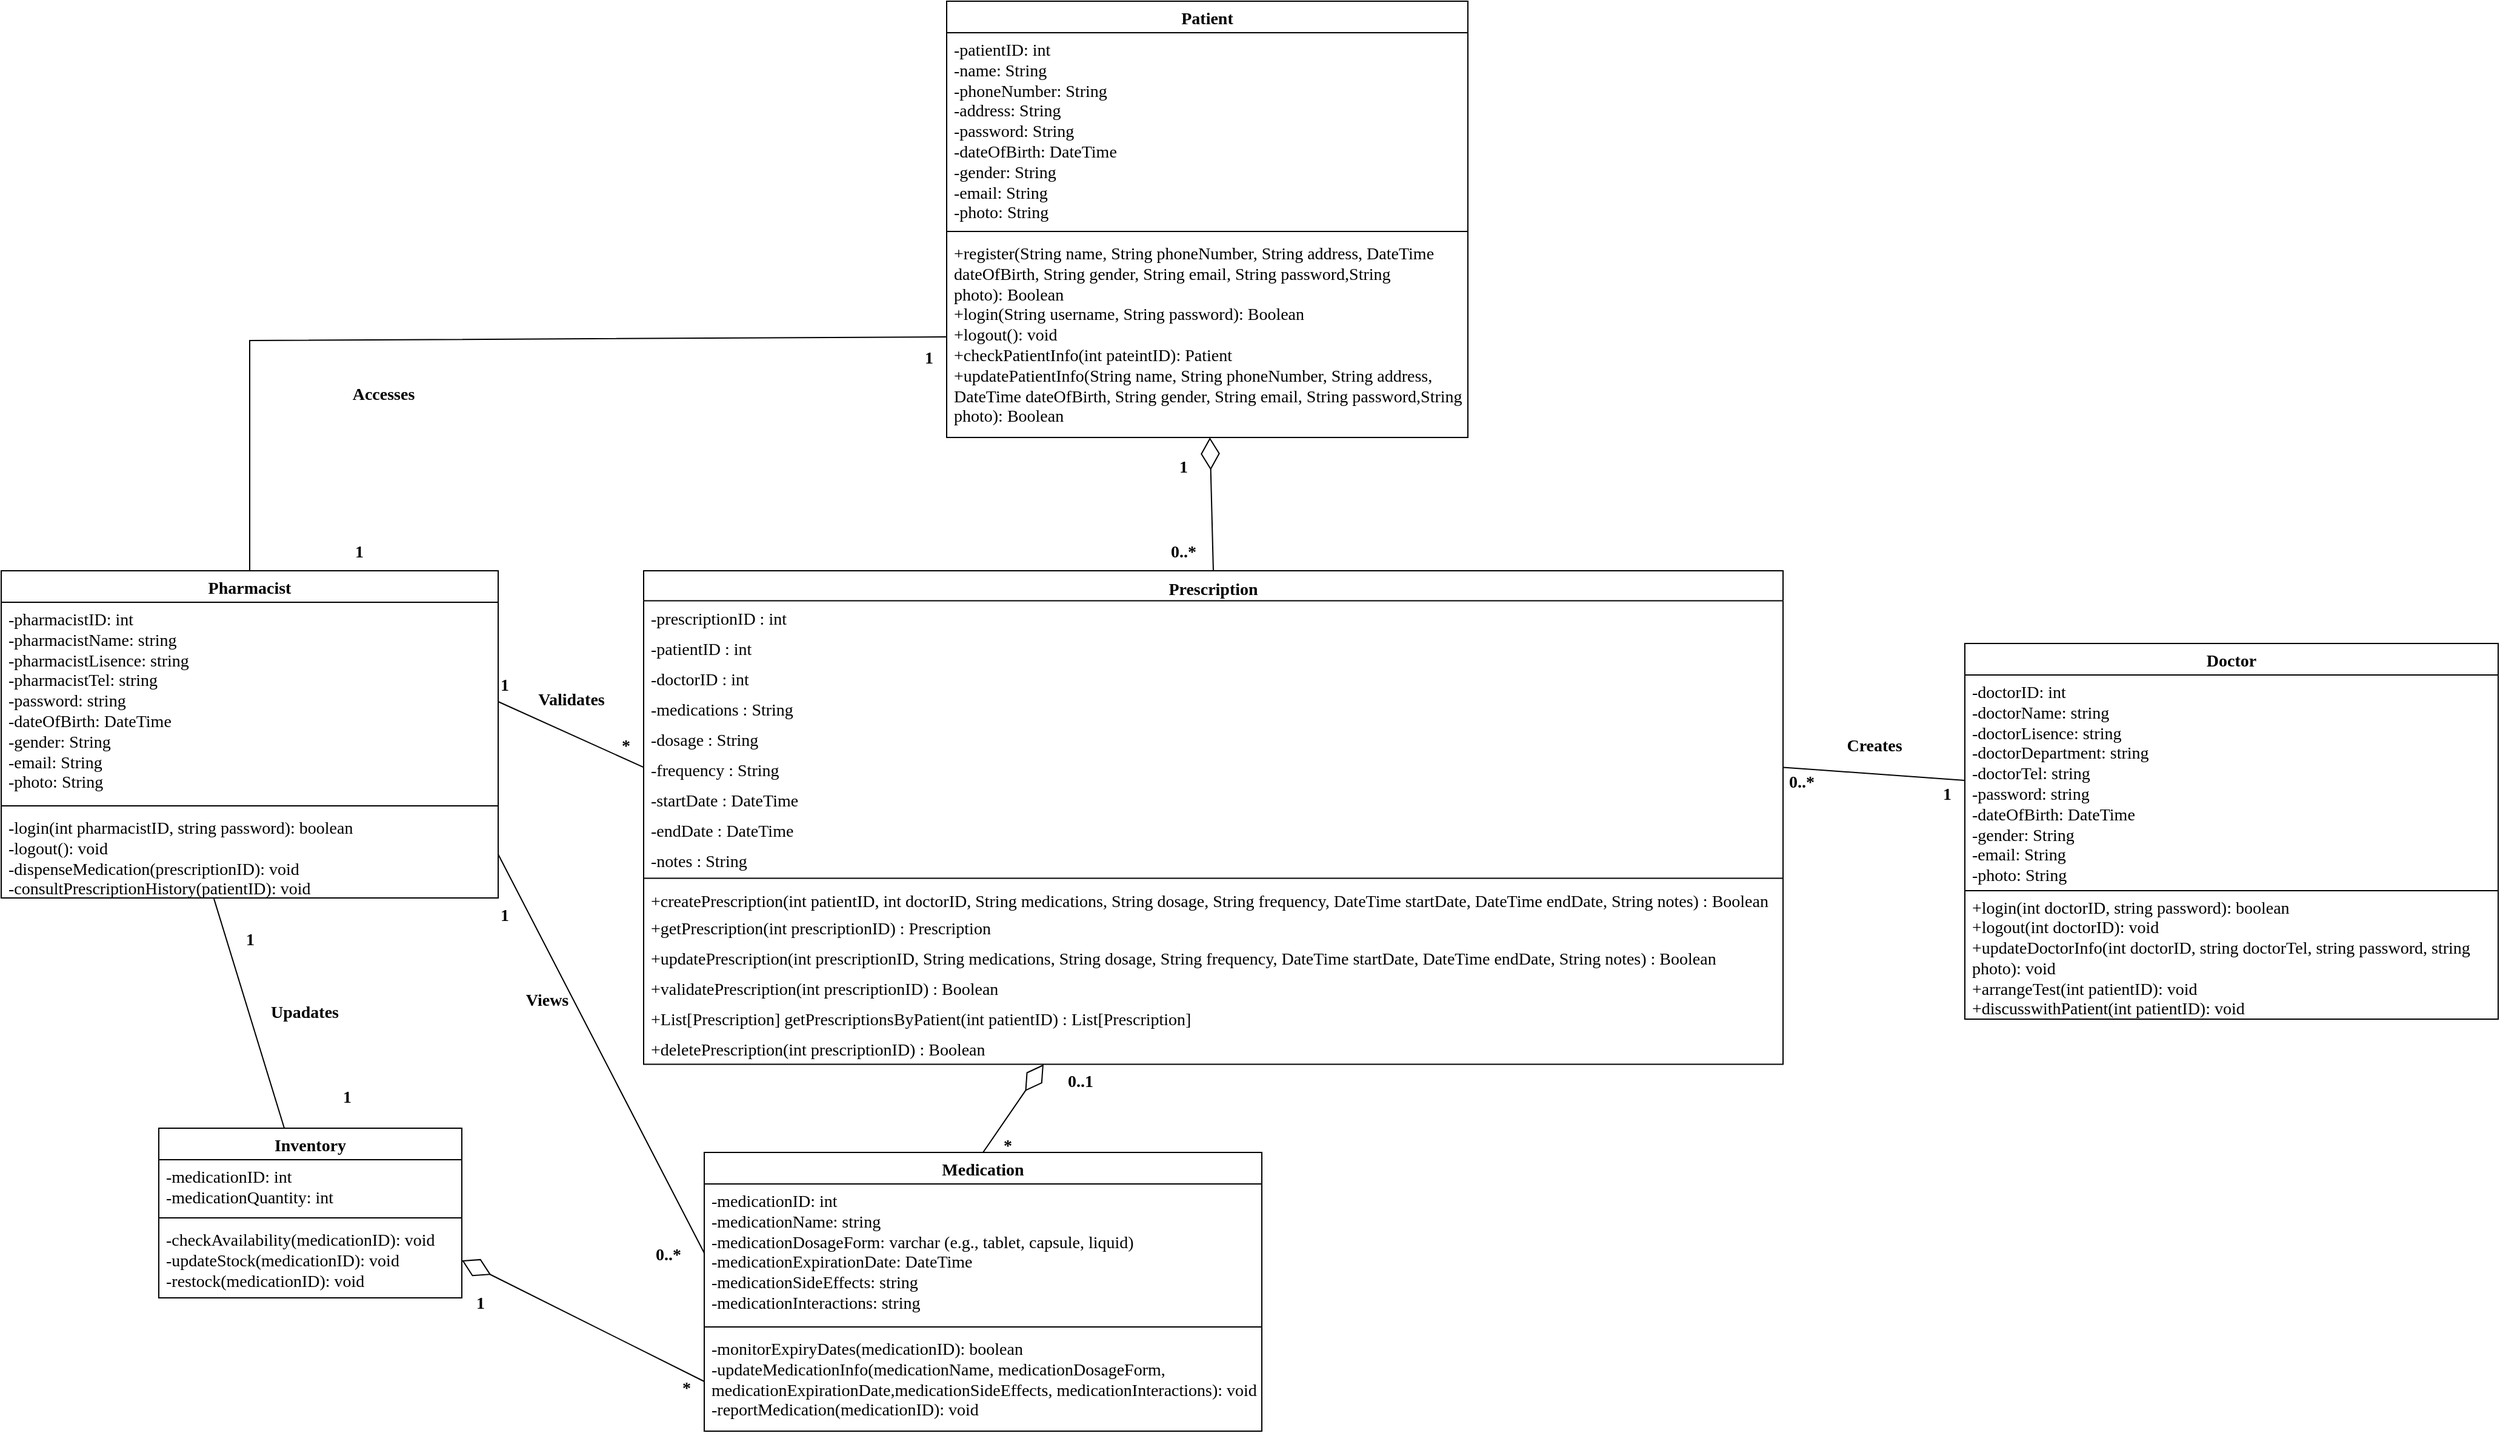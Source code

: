 <mxfile version="22.1.11" type="github">
  <diagram name="第 1 页" id="IFkGXs1P1i4UGobIEqxa">
    <mxGraphModel dx="2165" dy="1396" grid="1" gridSize="10" guides="1" tooltips="1" connect="1" arrows="1" fold="1" page="1" pageScale="1" pageWidth="1169" pageHeight="827" math="0" shadow="0">
      <root>
        <mxCell id="0" />
        <mxCell id="1" parent="0" />
        <mxCell id="cFKn5J2XUhD-Bvyqx_Qe-1" value="Medication" style="swimlane;fontStyle=1;align=center;verticalAlign=top;childLayout=stackLayout;horizontal=1;startSize=26;horizontalStack=0;resizeParent=1;resizeParentMax=0;resizeLast=0;collapsible=1;marginBottom=0;whiteSpace=wrap;html=1;fontFamily=Times New Roman;fontSize=14;" parent="1" vertex="1">
          <mxGeometry x="350" y="160" width="460" height="230" as="geometry" />
        </mxCell>
        <mxCell id="cFKn5J2XUhD-Bvyqx_Qe-2" value="-medicationID:&amp;nbsp;int&lt;br&gt;-medicationName: string&lt;br style=&quot;font-size: 14px;&quot;&gt;-medicationDosageForm: varchar (e.g., tablet, capsule, liquid)&lt;br style=&quot;font-size: 14px;&quot;&gt;-medicationExpirationDate: DateTime&lt;br&gt;-medicationSideEffects: string&lt;br&gt;-medicationInteractions: string" style="text;strokeColor=none;fillColor=none;align=left;verticalAlign=top;spacingLeft=4;spacingRight=4;overflow=hidden;rotatable=0;points=[[0,0.5],[1,0.5]];portConstraint=eastwest;whiteSpace=wrap;html=1;fontFamily=Times New Roman;fontSize=14;" parent="cFKn5J2XUhD-Bvyqx_Qe-1" vertex="1">
          <mxGeometry y="26" width="460" height="114" as="geometry" />
        </mxCell>
        <mxCell id="cFKn5J2XUhD-Bvyqx_Qe-3" value="" style="line;strokeWidth=1;fillColor=none;align=left;verticalAlign=middle;spacingTop=-1;spacingLeft=3;spacingRight=3;rotatable=0;labelPosition=right;points=[];portConstraint=eastwest;strokeColor=inherit;" parent="cFKn5J2XUhD-Bvyqx_Qe-1" vertex="1">
          <mxGeometry y="140" width="460" height="8" as="geometry" />
        </mxCell>
        <mxCell id="cFKn5J2XUhD-Bvyqx_Qe-4" value="-monitorExpiryDates(medicationID):&amp;nbsp;boolean&lt;br&gt;-updateMedicationInfo(medicationName, medicationDosageForm, medicationExpirationDate,medicationSideEffects, medicationInteractions):&amp;nbsp;void&lt;br&gt;-reportMedication(medicationID):&amp;nbsp;void" style="text;strokeColor=none;fillColor=none;align=left;verticalAlign=top;spacingLeft=4;spacingRight=4;overflow=hidden;rotatable=0;points=[[0,0.5],[1,0.5]];portConstraint=eastwest;whiteSpace=wrap;html=1;fontFamily=Times New Roman;fontSize=14;" parent="cFKn5J2XUhD-Bvyqx_Qe-1" vertex="1">
          <mxGeometry y="148" width="460" height="82" as="geometry" />
        </mxCell>
        <mxCell id="cFKn5J2XUhD-Bvyqx_Qe-5" value="Inventory" style="swimlane;fontStyle=1;align=center;verticalAlign=top;childLayout=stackLayout;horizontal=1;startSize=26;horizontalStack=0;resizeParent=1;resizeParentMax=0;resizeLast=0;collapsible=1;marginBottom=0;whiteSpace=wrap;html=1;fontFamily=Times New Roman;fontSize=14;" parent="1" vertex="1">
          <mxGeometry x="-100" y="140" width="250" height="140" as="geometry" />
        </mxCell>
        <mxCell id="cFKn5J2XUhD-Bvyqx_Qe-6" value="-medicationID: int&lt;br style=&quot;font-size: 14px;&quot;&gt;-medicationQuantity: int" style="text;strokeColor=none;fillColor=none;align=left;verticalAlign=top;spacingLeft=4;spacingRight=4;overflow=hidden;rotatable=0;points=[[0,0.5],[1,0.5]];portConstraint=eastwest;whiteSpace=wrap;html=1;fontFamily=Times New Roman;fontSize=14;" parent="cFKn5J2XUhD-Bvyqx_Qe-5" vertex="1">
          <mxGeometry y="26" width="250" height="44" as="geometry" />
        </mxCell>
        <mxCell id="cFKn5J2XUhD-Bvyqx_Qe-7" value="" style="line;strokeWidth=1;fillColor=none;align=left;verticalAlign=middle;spacingTop=-1;spacingLeft=3;spacingRight=3;rotatable=0;labelPosition=right;points=[];portConstraint=eastwest;strokeColor=inherit;" parent="cFKn5J2XUhD-Bvyqx_Qe-5" vertex="1">
          <mxGeometry y="70" width="250" height="8" as="geometry" />
        </mxCell>
        <mxCell id="cFKn5J2XUhD-Bvyqx_Qe-8" value="-checkAvailability(medicationID): void&lt;br&gt;-updateStock(medicationID): void&lt;br&gt;-restock(medicationID): void" style="text;strokeColor=none;fillColor=none;align=left;verticalAlign=top;spacingLeft=4;spacingRight=4;overflow=hidden;rotatable=0;points=[[0,0.5],[1,0.5]];portConstraint=eastwest;whiteSpace=wrap;html=1;fontFamily=Times New Roman;fontSize=14;" parent="cFKn5J2XUhD-Bvyqx_Qe-5" vertex="1">
          <mxGeometry y="78" width="250" height="62" as="geometry" />
        </mxCell>
        <mxCell id="cFKn5J2XUhD-Bvyqx_Qe-9" value="&lt;font style=&quot;font-size: 14px;&quot; face=&quot;Times New Roman&quot;&gt;Pharmacist&lt;/font&gt;" style="swimlane;fontStyle=1;align=center;verticalAlign=top;childLayout=stackLayout;horizontal=1;startSize=26;horizontalStack=0;resizeParent=1;resizeParentMax=0;resizeLast=0;collapsible=1;marginBottom=0;whiteSpace=wrap;html=1;" parent="1" vertex="1">
          <mxGeometry x="-230" y="-320" width="410" height="270" as="geometry" />
        </mxCell>
        <mxCell id="cFKn5J2XUhD-Bvyqx_Qe-10" value="-pharmacistID: int&lt;br&gt;-pharmacistName: string&lt;br style=&quot;font-size: 14px;&quot;&gt;-pharmacistLisence: string&lt;br&gt;-pharmacistTel: string&lt;br&gt;-password: string&lt;br&gt;-dateOfBirth: DateTime&amp;nbsp;&lt;br style=&quot;border-color: var(--border-color);&quot;&gt;-gender: String&amp;nbsp;&lt;br style=&quot;border-color: var(--border-color);&quot;&gt;-email: String&amp;nbsp;&lt;br style=&quot;border-color: var(--border-color);&quot;&gt;-photo: String&amp;nbsp;" style="text;strokeColor=none;fillColor=none;align=left;verticalAlign=top;spacingLeft=4;spacingRight=4;overflow=hidden;rotatable=0;points=[[0,0.5],[1,0.5]];portConstraint=eastwest;whiteSpace=wrap;html=1;fontFamily=Times New Roman;fontSize=14;" parent="cFKn5J2XUhD-Bvyqx_Qe-9" vertex="1">
          <mxGeometry y="26" width="410" height="164" as="geometry" />
        </mxCell>
        <mxCell id="cFKn5J2XUhD-Bvyqx_Qe-11" value="" style="line;strokeWidth=1;fillColor=none;align=left;verticalAlign=middle;spacingTop=-1;spacingLeft=3;spacingRight=3;rotatable=0;labelPosition=right;points=[];portConstraint=eastwest;strokeColor=inherit;" parent="cFKn5J2XUhD-Bvyqx_Qe-9" vertex="1">
          <mxGeometry y="190" width="410" height="8" as="geometry" />
        </mxCell>
        <mxCell id="cFKn5J2XUhD-Bvyqx_Qe-12" value="&lt;font style=&quot;font-size: 14px;&quot;&gt;-login(int pharmacistID, string password): boolean&lt;br style=&quot;border-color: var(--border-color);&quot;&gt;-logout(): void&lt;br&gt;-dispenseMedication(prescriptionID): void&lt;br style=&quot;font-size: 14px;&quot;&gt;&lt;/font&gt;&lt;font style=&quot;font-size: 14px;&quot;&gt;-consultPrescriptionHistory(patientID): void&lt;br&gt;&lt;br&gt;&lt;br style=&quot;font-size: 14px;&quot;&gt;&lt;/font&gt;" style="text;strokeColor=none;fillColor=none;align=left;verticalAlign=top;spacingLeft=4;spacingRight=4;overflow=hidden;rotatable=0;points=[[0,0.5],[1,0.5]];portConstraint=eastwest;whiteSpace=wrap;html=1;fontFamily=Times New Roman;fontSize=14;" parent="cFKn5J2XUhD-Bvyqx_Qe-9" vertex="1">
          <mxGeometry y="198" width="410" height="72" as="geometry" />
        </mxCell>
        <mxCell id="cFKn5J2XUhD-Bvyqx_Qe-13" value="" style="endArrow=diamondThin;endFill=0;endSize=24;html=1;rounded=0;entryX=1;entryY=0.5;entryDx=0;entryDy=0;exitX=0;exitY=0.5;exitDx=0;exitDy=0;" parent="1" source="cFKn5J2XUhD-Bvyqx_Qe-4" target="cFKn5J2XUhD-Bvyqx_Qe-8" edge="1">
          <mxGeometry width="160" relative="1" as="geometry">
            <mxPoint x="840" y="45" as="sourcePoint" />
            <mxPoint x="910" y="125" as="targetPoint" />
            <Array as="points" />
          </mxGeometry>
        </mxCell>
        <mxCell id="cFKn5J2XUhD-Bvyqx_Qe-14" value="*" style="text;html=1;align=center;verticalAlign=middle;resizable=0;points=[];autosize=1;strokeColor=none;fillColor=none;fontFamily=Times New Roman;fontSize=14;fontStyle=1" parent="1" vertex="1">
          <mxGeometry x="585" y="140" width="30" height="30" as="geometry" />
        </mxCell>
        <mxCell id="cFKn5J2XUhD-Bvyqx_Qe-15" value="0..1" style="text;html=1;align=center;verticalAlign=middle;resizable=0;points=[];autosize=1;strokeColor=none;fillColor=none;fontSize=14;fontFamily=Times New Roman;fontStyle=1" parent="1" vertex="1">
          <mxGeometry x="640" y="87.31" width="40" height="30" as="geometry" />
        </mxCell>
        <mxCell id="cFKn5J2XUhD-Bvyqx_Qe-16" value="1" style="text;html=1;align=center;verticalAlign=middle;resizable=0;points=[];autosize=1;strokeColor=none;fillColor=none;fontFamily=Times New Roman;fontStyle=1;fontSize=14;" parent="1" vertex="1">
          <mxGeometry x="150" y="270" width="30" height="30" as="geometry" />
        </mxCell>
        <mxCell id="cFKn5J2XUhD-Bvyqx_Qe-17" value="*" style="text;html=1;align=center;verticalAlign=middle;resizable=0;points=[];autosize=1;strokeColor=none;fillColor=none;fontFamily=Times New Roman;fontSize=14;fontStyle=1" parent="1" vertex="1">
          <mxGeometry x="270" y="-190" width="30" height="30" as="geometry" />
        </mxCell>
        <mxCell id="cFKn5J2XUhD-Bvyqx_Qe-24" value="" style="endArrow=diamondThin;endFill=0;endSize=24;html=1;rounded=0;exitX=0.5;exitY=0;exitDx=0;exitDy=0;" parent="1" source="cFKn5J2XUhD-Bvyqx_Qe-1" edge="1">
          <mxGeometry width="160" relative="1" as="geometry">
            <mxPoint x="685" y="-30" as="sourcePoint" />
            <mxPoint x="629.979" y="87.307" as="targetPoint" />
          </mxGeometry>
        </mxCell>
        <mxCell id="cFKn5J2XUhD-Bvyqx_Qe-26" value="&lt;font style=&quot;font-size: 14px;&quot; face=&quot;Times New Roman&quot;&gt;Doctor&lt;/font&gt;" style="swimlane;fontStyle=1;align=center;verticalAlign=top;childLayout=stackLayout;horizontal=1;startSize=26;horizontalStack=0;resizeParent=1;resizeParentMax=0;resizeLast=0;collapsible=1;marginBottom=0;whiteSpace=wrap;html=1;" parent="1" vertex="1">
          <mxGeometry x="1390" y="-260" width="440" height="310" as="geometry" />
        </mxCell>
        <mxCell id="cFKn5J2XUhD-Bvyqx_Qe-27" value="-doctorID: int&lt;br style=&quot;border-color: var(--border-color);&quot;&gt;-doctorName: string&lt;br&gt;-doctorLisence: string&lt;br style=&quot;font-size: 14px;&quot;&gt;-doctorDepartment: string&lt;br style=&quot;font-size: 14px;&quot;&gt;-doctorTel: string&lt;br&gt;-password: string&lt;br&gt;-dateOfBirth: DateTime&amp;nbsp;&lt;br style=&quot;border-color: var(--border-color);&quot;&gt;-gender: String&amp;nbsp;&lt;br style=&quot;border-color: var(--border-color);&quot;&gt;-email: String&amp;nbsp;&lt;br style=&quot;border-color: var(--border-color);&quot;&gt;-photo: String&amp;nbsp;" style="text;strokeColor=none;fillColor=none;align=left;verticalAlign=top;spacingLeft=4;spacingRight=4;overflow=hidden;rotatable=0;points=[[0,0.5],[1,0.5]];portConstraint=eastwest;whiteSpace=wrap;html=1;fontFamily=Times New Roman;fontStyle=0;fontSize=14;" parent="cFKn5J2XUhD-Bvyqx_Qe-26" vertex="1">
          <mxGeometry y="26" width="440" height="174" as="geometry" />
        </mxCell>
        <mxCell id="cFKn5J2XUhD-Bvyqx_Qe-28" value="" style="line;strokeWidth=1;fillColor=none;align=left;verticalAlign=middle;spacingTop=-1;spacingLeft=3;spacingRight=3;rotatable=0;labelPosition=right;points=[];portConstraint=eastwest;strokeColor=inherit;" parent="cFKn5J2XUhD-Bvyqx_Qe-26" vertex="1">
          <mxGeometry y="200" width="440" height="8" as="geometry" />
        </mxCell>
        <mxCell id="cFKn5J2XUhD-Bvyqx_Qe-29" value="+login(int&amp;nbsp;doctorID, string&amp;nbsp;password):&amp;nbsp;boolean&lt;br&gt;+logout(int doctorID):&amp;nbsp;void&lt;br style=&quot;font-size: 14px;&quot;&gt;+updateDoctorInfo(int doctorID, string doctorTel, string password, string photo):&amp;nbsp;void&lt;br style=&quot;font-size: 14px;&quot;&gt;+arrangeTest(int patientID):&amp;nbsp;void&lt;br&gt;+discusswithPatient(int patientID): void" style="text;strokeColor=none;fillColor=none;align=left;verticalAlign=middle;spacingLeft=4;spacingRight=4;overflow=hidden;rotatable=0;points=[[0,0.5],[1,0.5]];portConstraint=eastwest;whiteSpace=wrap;html=1;fontSize=14;fontFamily=Times New Roman;" parent="cFKn5J2XUhD-Bvyqx_Qe-26" vertex="1">
          <mxGeometry y="208" width="440" height="102" as="geometry" />
        </mxCell>
        <mxCell id="cFKn5J2XUhD-Bvyqx_Qe-36" value="1" style="text;html=1;align=center;verticalAlign=middle;resizable=0;points=[];autosize=1;strokeColor=none;fillColor=none;fontFamily=Times New Roman;fontStyle=1;fontSize=14;" parent="1" vertex="1">
          <mxGeometry x="730" y="-420" width="30" height="30" as="geometry" />
        </mxCell>
        <mxCell id="cFKn5J2XUhD-Bvyqx_Qe-37" value="0..*" style="text;html=1;align=center;verticalAlign=middle;resizable=0;points=[];autosize=1;strokeColor=none;fillColor=none;fontStyle=1;fontFamily=Times New Roman;fontSize=14;" parent="1" vertex="1">
          <mxGeometry x="725" y="-350" width="40" height="30" as="geometry" />
        </mxCell>
        <mxCell id="cFKn5J2XUhD-Bvyqx_Qe-38" value="" style="endArrow=none;html=1;rounded=0;exitX=1;exitY=0.5;exitDx=0;exitDy=0;entryX=0;entryY=0.5;entryDx=0;entryDy=0;" parent="1" source="cFKn5J2XUhD-Bvyqx_Qe-10" edge="1">
          <mxGeometry width="50" height="50" relative="1" as="geometry">
            <mxPoint x="340" y="-140" as="sourcePoint" />
            <mxPoint x="300" y="-157.812" as="targetPoint" />
          </mxGeometry>
        </mxCell>
        <mxCell id="cFKn5J2XUhD-Bvyqx_Qe-39" value="Validates" style="edgeLabel;html=1;align=center;verticalAlign=middle;resizable=0;points=[];fontFamily=Times New Roman;fontStyle=1;fontSize=14;" parent="cFKn5J2XUhD-Bvyqx_Qe-38" vertex="1" connectable="0">
          <mxGeometry x="-0.131" y="2" relative="1" as="geometry">
            <mxPoint x="7" y="-23" as="offset" />
          </mxGeometry>
        </mxCell>
        <mxCell id="cFKn5J2XUhD-Bvyqx_Qe-40" value="" style="endArrow=none;html=1;rounded=0;exitX=1;exitY=0.5;exitDx=0;exitDy=0;entryX=0;entryY=0.5;entryDx=0;entryDy=0;" parent="1" source="cFKn5J2XUhD-Bvyqx_Qe-12" target="cFKn5J2XUhD-Bvyqx_Qe-2" edge="1">
          <mxGeometry width="50" height="50" relative="1" as="geometry">
            <mxPoint x="340" y="-50" as="sourcePoint" />
            <mxPoint x="390" y="-100" as="targetPoint" />
            <Array as="points" />
          </mxGeometry>
        </mxCell>
        <mxCell id="cFKn5J2XUhD-Bvyqx_Qe-41" value="Views" style="text;html=1;align=center;verticalAlign=middle;resizable=0;points=[];autosize=1;strokeColor=none;fillColor=none;fontFamily=Times New Roman;fontStyle=1;fontSize=14;" parent="1" vertex="1">
          <mxGeometry x="190" y="20" width="60" height="30" as="geometry" />
        </mxCell>
        <mxCell id="cFKn5J2XUhD-Bvyqx_Qe-42" value="" style="endArrow=none;html=1;rounded=0;entryX=0.428;entryY=1.008;entryDx=0;entryDy=0;entryPerimeter=0;" parent="1" target="cFKn5J2XUhD-Bvyqx_Qe-12" edge="1" source="cFKn5J2XUhD-Bvyqx_Qe-5">
          <mxGeometry width="50" height="50" relative="1" as="geometry">
            <mxPoint x="30" as="sourcePoint" />
            <mxPoint x="390" y="-100" as="targetPoint" />
          </mxGeometry>
        </mxCell>
        <mxCell id="cFKn5J2XUhD-Bvyqx_Qe-43" value="Upadates" style="text;html=1;align=center;verticalAlign=middle;resizable=0;points=[];autosize=1;strokeColor=none;fillColor=none;fontFamily=Times New Roman;fontStyle=1;fontSize=14;" parent="1" vertex="1">
          <mxGeometry x="-20" y="30" width="80" height="30" as="geometry" />
        </mxCell>
        <mxCell id="cFKn5J2XUhD-Bvyqx_Qe-44" value="1" style="text;html=1;align=center;verticalAlign=middle;resizable=0;points=[];autosize=1;strokeColor=none;fillColor=none;fontFamily=Times New Roman;fontStyle=1;fontSize=14;" parent="1" vertex="1">
          <mxGeometry x="170" y="-50" width="30" height="30" as="geometry" />
        </mxCell>
        <mxCell id="cFKn5J2XUhD-Bvyqx_Qe-46" value="1" style="text;html=1;align=center;verticalAlign=middle;resizable=0;points=[];autosize=1;strokeColor=none;fillColor=none;fontFamily=Times New Roman;fontStyle=1;fontSize=14;" parent="1" vertex="1">
          <mxGeometry x="-40" y="-30" width="30" height="30" as="geometry" />
        </mxCell>
        <mxCell id="cFKn5J2XUhD-Bvyqx_Qe-47" value="" style="endArrow=diamondThin;endFill=0;endSize=24;html=1;rounded=0;exitX=0.5;exitY=0;exitDx=0;exitDy=0;" parent="1" target="cFYMwrhWfDiPG1Qy6Kb4-4" edge="1">
          <mxGeometry width="160" relative="1" as="geometry">
            <mxPoint x="770.0" y="-320" as="sourcePoint" />
            <mxPoint x="479.762" y="-390" as="targetPoint" />
          </mxGeometry>
        </mxCell>
        <mxCell id="cFKn5J2XUhD-Bvyqx_Qe-48" value="1" style="text;html=1;align=center;verticalAlign=middle;resizable=0;points=[];autosize=1;strokeColor=none;fillColor=none;fontStyle=1;fontFamily=Times New Roman;fontSize=14;" parent="1" vertex="1">
          <mxGeometry x="40" y="100" width="30" height="30" as="geometry" />
        </mxCell>
        <mxCell id="cFKn5J2XUhD-Bvyqx_Qe-49" value="*" style="text;html=1;align=center;verticalAlign=middle;resizable=0;points=[];autosize=1;strokeColor=none;fillColor=none;fontFamily=Times New Roman;fontSize=14;fontStyle=1" parent="1" vertex="1">
          <mxGeometry x="320" y="340" width="30" height="30" as="geometry" />
        </mxCell>
        <mxCell id="cFKn5J2XUhD-Bvyqx_Qe-50" value="1" style="text;html=1;align=center;verticalAlign=middle;resizable=0;points=[];autosize=1;strokeColor=none;fillColor=none;fontFamily=Times New Roman;fontStyle=1;fontSize=14;" parent="1" vertex="1">
          <mxGeometry x="170" y="-240" width="30" height="30" as="geometry" />
        </mxCell>
        <mxCell id="cFKn5J2XUhD-Bvyqx_Qe-51" value="0..*" style="text;html=1;align=center;verticalAlign=middle;resizable=0;points=[];autosize=1;strokeColor=none;fillColor=none;fontFamily=Times New Roman;fontSize=14;fontStyle=1" parent="1" vertex="1">
          <mxGeometry x="300" y="230" width="40" height="30" as="geometry" />
        </mxCell>
        <mxCell id="cFKn5J2XUhD-Bvyqx_Qe-52" value="" style="endArrow=none;html=1;rounded=0;entryX=0;entryY=0.5;entryDx=0;entryDy=0;exitX=1;exitY=0.5;exitDx=0;exitDy=0;" parent="1" target="cFKn5J2XUhD-Bvyqx_Qe-27" edge="1">
          <mxGeometry width="50" height="50" relative="1" as="geometry">
            <mxPoint x="1240.0" y="-157.812" as="sourcePoint" />
            <mxPoint x="390" y="-190" as="targetPoint" />
          </mxGeometry>
        </mxCell>
        <mxCell id="cFKn5J2XUhD-Bvyqx_Qe-53" value="Creates" style="text;html=1;align=center;verticalAlign=middle;resizable=0;points=[];autosize=1;strokeColor=none;fillColor=none;fontStyle=1;fontFamily=Times New Roman;fontSize=14;" parent="1" vertex="1">
          <mxGeometry x="1280" y="-190" width="70" height="30" as="geometry" />
        </mxCell>
        <mxCell id="cFKn5J2XUhD-Bvyqx_Qe-54" value="1" style="text;html=1;align=center;verticalAlign=middle;resizable=0;points=[];autosize=1;strokeColor=none;fillColor=none;fontStyle=1;fontFamily=Times New Roman;fontSize=14;" parent="1" vertex="1">
          <mxGeometry x="1360" y="-150" width="30" height="30" as="geometry" />
        </mxCell>
        <mxCell id="cFKn5J2XUhD-Bvyqx_Qe-55" value="0..*" style="text;html=1;align=center;verticalAlign=middle;resizable=0;points=[];autosize=1;strokeColor=none;fillColor=none;fontFamily=Times New Roman;fontSize=14;fontStyle=1" parent="1" vertex="1">
          <mxGeometry x="1235" y="-160" width="40" height="30" as="geometry" />
        </mxCell>
        <mxCell id="cFKn5J2XUhD-Bvyqx_Qe-57" value="" style="endArrow=none;html=1;rounded=0;entryX=0;entryY=0.5;entryDx=0;entryDy=0;exitX=0.5;exitY=0;exitDx=0;exitDy=0;" parent="1" source="cFKn5J2XUhD-Bvyqx_Qe-9" target="cFYMwrhWfDiPG1Qy6Kb4-4" edge="1">
          <mxGeometry width="50" height="50" relative="1" as="geometry">
            <mxPoint x="340" y="-320" as="sourcePoint" />
            <mxPoint x="320" y="-557" as="targetPoint" />
            <Array as="points">
              <mxPoint x="-25" y="-510" />
            </Array>
          </mxGeometry>
        </mxCell>
        <mxCell id="cFKn5J2XUhD-Bvyqx_Qe-58" value="1" style="text;html=1;align=center;verticalAlign=middle;resizable=0;points=[];autosize=1;strokeColor=none;fillColor=none;fontFamily=Times New Roman;fontStyle=1;fontSize=14;" parent="1" vertex="1">
          <mxGeometry x="50" y="-350" width="30" height="30" as="geometry" />
        </mxCell>
        <mxCell id="cFKn5J2XUhD-Bvyqx_Qe-59" value="1" style="text;html=1;align=center;verticalAlign=middle;resizable=0;points=[];autosize=1;strokeColor=none;fillColor=none;fontFamily=Times New Roman;fontStyle=1;fontSize=14;" parent="1" vertex="1">
          <mxGeometry x="520" y="-510" width="30" height="30" as="geometry" />
        </mxCell>
        <mxCell id="cFKn5J2XUhD-Bvyqx_Qe-60" value="Accesses" style="text;html=1;align=center;verticalAlign=middle;resizable=0;points=[];autosize=1;strokeColor=none;fillColor=none;fontFamily=Times New Roman;fontStyle=1;fontSize=14;" parent="1" vertex="1">
          <mxGeometry x="50" y="-480" width="70" height="30" as="geometry" />
        </mxCell>
        <mxCell id="cFYMwrhWfDiPG1Qy6Kb4-1" value="Patient" style="swimlane;fontStyle=1;align=center;verticalAlign=top;childLayout=stackLayout;horizontal=1;startSize=26;horizontalStack=0;resizeParent=1;resizeParentMax=0;resizeLast=0;collapsible=1;marginBottom=0;whiteSpace=wrap;html=1;fontFamily=Times New Roman;fontSize=14;" vertex="1" parent="1">
          <mxGeometry x="550" y="-790" width="430" height="360" as="geometry" />
        </mxCell>
        <mxCell id="cFYMwrhWfDiPG1Qy6Kb4-2" value="&lt;font style=&quot;font-size: 14px;&quot;&gt;        -patientID: int&lt;br style=&quot;&quot;&gt;-name: String&amp;nbsp;&lt;br style=&quot;&quot;&gt;-phoneNumber: String&amp;nbsp;&lt;br style=&quot;&quot;&gt;-address: String&amp;nbsp;&lt;br style=&quot;&quot;&gt;-password: String&amp;nbsp;&lt;br style=&quot;&quot;&gt;-dateOfBirth: DateTime&amp;nbsp;&lt;br style=&quot;&quot;&gt;-gender: String&amp;nbsp;&lt;br style=&quot;&quot;&gt;-email: String&amp;nbsp;&lt;br style=&quot;&quot;&gt;        -photo: String&amp;nbsp;&lt;/font&gt;" style="text;strokeColor=none;fillColor=none;align=left;verticalAlign=top;spacingLeft=4;spacingRight=4;overflow=hidden;rotatable=0;points=[[0,0.5],[1,0.5]];portConstraint=eastwest;whiteSpace=wrap;html=1;fontFamily=Times New Roman;fontSize=12;" vertex="1" parent="cFYMwrhWfDiPG1Qy6Kb4-1">
          <mxGeometry y="26" width="430" height="160" as="geometry" />
        </mxCell>
        <mxCell id="cFYMwrhWfDiPG1Qy6Kb4-3" value="" style="line;strokeWidth=1;fillColor=none;align=left;verticalAlign=middle;spacingTop=-1;spacingLeft=3;spacingRight=3;rotatable=0;labelPosition=right;points=[];portConstraint=eastwest;strokeColor=inherit;fontFamily=Times New Roman;fontSize=12;" vertex="1" parent="cFYMwrhWfDiPG1Qy6Kb4-1">
          <mxGeometry y="186" width="430" height="8" as="geometry" />
        </mxCell>
        <mxCell id="cFYMwrhWfDiPG1Qy6Kb4-4" value="&lt;font style=&quot;font-size: 14px;&quot;&gt;+register(String name, String phoneNumber, String address, DateTime dateOfBirth, String gender, String email, String password,String photo):&amp;nbsp;Boolean&lt;br style=&quot;&quot;&gt;+login(String username, String password): Boolean&lt;br style=&quot;&quot;&gt;+logout():&amp;nbsp;void&lt;br style=&quot;&quot;&gt;+checkPatientInfo(int pateintID):&amp;nbsp;Patient&lt;br style=&quot;&quot;&gt;+updatePatientInfo(String name, String phoneNumber, String address, DateTime dateOfBirth, String gender, String email, String password,String photo):&amp;nbsp;Boolean&lt;br style=&quot;&quot;&gt;&lt;/font&gt;&lt;span style=&quot;font-size: 12px;&quot;&gt;&lt;br style=&quot;font-size: 12px;&quot;&gt;&lt;/span&gt;" style="text;strokeColor=none;fillColor=none;align=left;verticalAlign=top;spacingLeft=4;spacingRight=4;overflow=hidden;rotatable=0;points=[[0,0.5],[1,0.5]];portConstraint=eastwest;whiteSpace=wrap;html=1;fontSize=12;fontFamily=Times New Roman;" vertex="1" parent="cFYMwrhWfDiPG1Qy6Kb4-1">
          <mxGeometry y="194" width="430" height="166" as="geometry" />
        </mxCell>
        <mxCell id="cFYMwrhWfDiPG1Qy6Kb4-40" value="Prescription" style="swimlane;fontStyle=1;align=center;verticalAlign=top;childLayout=stackLayout;horizontal=1;startSize=24.688;horizontalStack=0;resizeParent=1;resizeParentMax=0;resizeLast=0;collapsible=0;marginBottom=0;fontFamily=Times New Roman;fontSize=14;" vertex="1" parent="1">
          <mxGeometry x="300" y="-320" width="940" height="407.308" as="geometry" />
        </mxCell>
        <mxCell id="cFYMwrhWfDiPG1Qy6Kb4-41" value="-prescriptionID : int" style="text;strokeColor=none;fillColor=none;align=left;verticalAlign=top;spacingLeft=4;spacingRight=4;overflow=hidden;rotatable=0;points=[[0,0.5],[1,0.5]];portConstraint=eastwest;fontFamily=Times New Roman;fontSize=14;" vertex="1" parent="cFYMwrhWfDiPG1Qy6Kb4-40">
          <mxGeometry y="24.688" width="940" height="25" as="geometry" />
        </mxCell>
        <mxCell id="cFYMwrhWfDiPG1Qy6Kb4-42" value="-patientID : int" style="text;strokeColor=none;fillColor=none;align=left;verticalAlign=top;spacingLeft=4;spacingRight=4;overflow=hidden;rotatable=0;points=[[0,0.5],[1,0.5]];portConstraint=eastwest;fontFamily=Times New Roman;fontSize=14;" vertex="1" parent="cFYMwrhWfDiPG1Qy6Kb4-40">
          <mxGeometry y="49.688" width="940" height="25" as="geometry" />
        </mxCell>
        <mxCell id="cFYMwrhWfDiPG1Qy6Kb4-43" value="-doctorID : int" style="text;strokeColor=none;fillColor=none;align=left;verticalAlign=top;spacingLeft=4;spacingRight=4;overflow=hidden;rotatable=0;points=[[0,0.5],[1,0.5]];portConstraint=eastwest;fontFamily=Times New Roman;fontSize=14;" vertex="1" parent="cFYMwrhWfDiPG1Qy6Kb4-40">
          <mxGeometry y="74.688" width="940" height="25" as="geometry" />
        </mxCell>
        <mxCell id="cFYMwrhWfDiPG1Qy6Kb4-44" value="-medications : String" style="text;strokeColor=none;fillColor=none;align=left;verticalAlign=top;spacingLeft=4;spacingRight=4;overflow=hidden;rotatable=0;points=[[0,0.5],[1,0.5]];portConstraint=eastwest;fontFamily=Times New Roman;fontSize=14;" vertex="1" parent="cFYMwrhWfDiPG1Qy6Kb4-40">
          <mxGeometry y="99.688" width="940" height="25" as="geometry" />
        </mxCell>
        <mxCell id="cFYMwrhWfDiPG1Qy6Kb4-45" value="-dosage : String" style="text;strokeColor=none;fillColor=none;align=left;verticalAlign=top;spacingLeft=4;spacingRight=4;overflow=hidden;rotatable=0;points=[[0,0.5],[1,0.5]];portConstraint=eastwest;fontFamily=Times New Roman;fontSize=14;" vertex="1" parent="cFYMwrhWfDiPG1Qy6Kb4-40">
          <mxGeometry y="124.688" width="940" height="25" as="geometry" />
        </mxCell>
        <mxCell id="cFYMwrhWfDiPG1Qy6Kb4-46" value="-frequency : String" style="text;strokeColor=none;fillColor=none;align=left;verticalAlign=top;spacingLeft=4;spacingRight=4;overflow=hidden;rotatable=0;points=[[0,0.5],[1,0.5]];portConstraint=eastwest;fontFamily=Times New Roman;fontSize=14;" vertex="1" parent="cFYMwrhWfDiPG1Qy6Kb4-40">
          <mxGeometry y="149.688" width="940" height="25" as="geometry" />
        </mxCell>
        <mxCell id="cFYMwrhWfDiPG1Qy6Kb4-47" value="-startDate : DateTime" style="text;strokeColor=none;fillColor=none;align=left;verticalAlign=top;spacingLeft=4;spacingRight=4;overflow=hidden;rotatable=0;points=[[0,0.5],[1,0.5]];portConstraint=eastwest;fontFamily=Times New Roman;fontSize=14;" vertex="1" parent="cFYMwrhWfDiPG1Qy6Kb4-40">
          <mxGeometry y="174.688" width="940" height="25" as="geometry" />
        </mxCell>
        <mxCell id="cFYMwrhWfDiPG1Qy6Kb4-48" value="-endDate : DateTime" style="text;strokeColor=none;fillColor=none;align=left;verticalAlign=top;spacingLeft=4;spacingRight=4;overflow=hidden;rotatable=0;points=[[0,0.5],[1,0.5]];portConstraint=eastwest;fontFamily=Times New Roman;fontSize=14;" vertex="1" parent="cFYMwrhWfDiPG1Qy6Kb4-40">
          <mxGeometry y="199.688" width="940" height="25" as="geometry" />
        </mxCell>
        <mxCell id="cFYMwrhWfDiPG1Qy6Kb4-49" value="-notes : String" style="text;strokeColor=none;fillColor=none;align=left;verticalAlign=top;spacingLeft=4;spacingRight=4;overflow=hidden;rotatable=0;points=[[0,0.5],[1,0.5]];portConstraint=eastwest;fontFamily=Times New Roman;fontSize=14;" vertex="1" parent="cFYMwrhWfDiPG1Qy6Kb4-40">
          <mxGeometry y="224.688" width="940" height="25" as="geometry" />
        </mxCell>
        <mxCell id="cFYMwrhWfDiPG1Qy6Kb4-50" style="line;strokeWidth=1;fillColor=none;align=left;verticalAlign=middle;spacingTop=-1;spacingLeft=3;spacingRight=3;rotatable=0;labelPosition=right;points=[];portConstraint=eastwest;strokeColor=inherit;fontFamily=Times New Roman;" vertex="1" parent="cFYMwrhWfDiPG1Qy6Kb4-40">
          <mxGeometry y="249.688" width="940" height="8" as="geometry" />
        </mxCell>
        <mxCell id="cFYMwrhWfDiPG1Qy6Kb4-51" value="+createPrescription(int patientID, int doctorID, String medications, String dosage, String frequency, DateTime startDate, DateTime endDate, String notes) : Boolean" style="text;strokeColor=none;fillColor=none;align=left;verticalAlign=top;spacingLeft=4;spacingRight=4;overflow=hidden;rotatable=0;points=[[0,0.5],[1,0.5]];portConstraint=eastwest;fontFamily=Times New Roman;fontSize=14;" vertex="1" parent="cFYMwrhWfDiPG1Qy6Kb4-40">
          <mxGeometry y="257.688" width="940" height="22.31" as="geometry" />
        </mxCell>
        <mxCell id="cFYMwrhWfDiPG1Qy6Kb4-52" value="+getPrescription(int prescriptionID) : Prescription" style="text;strokeColor=none;fillColor=none;align=left;verticalAlign=top;spacingLeft=4;spacingRight=4;overflow=hidden;rotatable=0;points=[[0,0.5],[1,0.5]];portConstraint=eastwest;fontFamily=Times New Roman;fontSize=14;" vertex="1" parent="cFYMwrhWfDiPG1Qy6Kb4-40">
          <mxGeometry y="279.998" width="940" height="25" as="geometry" />
        </mxCell>
        <mxCell id="cFYMwrhWfDiPG1Qy6Kb4-53" value="+updatePrescription(int prescriptionID, String medications, String dosage, String frequency, DateTime startDate, DateTime endDate, String notes) : Boolean" style="text;strokeColor=none;fillColor=none;align=left;verticalAlign=top;spacingLeft=4;spacingRight=4;overflow=hidden;rotatable=0;points=[[0,0.5],[1,0.5]];portConstraint=eastwest;fontFamily=Times New Roman;fontSize=14;" vertex="1" parent="cFYMwrhWfDiPG1Qy6Kb4-40">
          <mxGeometry y="304.998" width="940" height="25" as="geometry" />
        </mxCell>
        <mxCell id="cFYMwrhWfDiPG1Qy6Kb4-54" value="+validatePrescription(int prescriptionID) : Boolean" style="text;strokeColor=none;fillColor=none;align=left;verticalAlign=top;spacingLeft=4;spacingRight=4;overflow=hidden;rotatable=0;points=[[0,0.5],[1,0.5]];portConstraint=eastwest;fontFamily=Times New Roman;fontSize=14;" vertex="1" parent="cFYMwrhWfDiPG1Qy6Kb4-40">
          <mxGeometry y="329.998" width="940" height="25" as="geometry" />
        </mxCell>
        <mxCell id="cFYMwrhWfDiPG1Qy6Kb4-55" value="+List[Prescription] getPrescriptionsByPatient(int patientID) : List[Prescription]" style="text;strokeColor=none;fillColor=none;align=left;verticalAlign=top;spacingLeft=4;spacingRight=4;overflow=hidden;rotatable=0;points=[[0,0.5],[1,0.5]];portConstraint=eastwest;fontFamily=Times New Roman;fontSize=14;" vertex="1" parent="cFYMwrhWfDiPG1Qy6Kb4-40">
          <mxGeometry y="354.998" width="940" height="25" as="geometry" />
        </mxCell>
        <mxCell id="cFYMwrhWfDiPG1Qy6Kb4-56" value="+deletePrescription(int prescriptionID) : Boolean" style="text;strokeColor=none;fillColor=none;align=left;verticalAlign=top;spacingLeft=4;spacingRight=4;overflow=hidden;rotatable=0;points=[[0,0.5],[1,0.5]];portConstraint=eastwest;fontFamily=Times New Roman;fontSize=14;" vertex="1" parent="cFYMwrhWfDiPG1Qy6Kb4-40">
          <mxGeometry y="379.998" width="940" height="27.31" as="geometry" />
        </mxCell>
      </root>
    </mxGraphModel>
  </diagram>
</mxfile>

